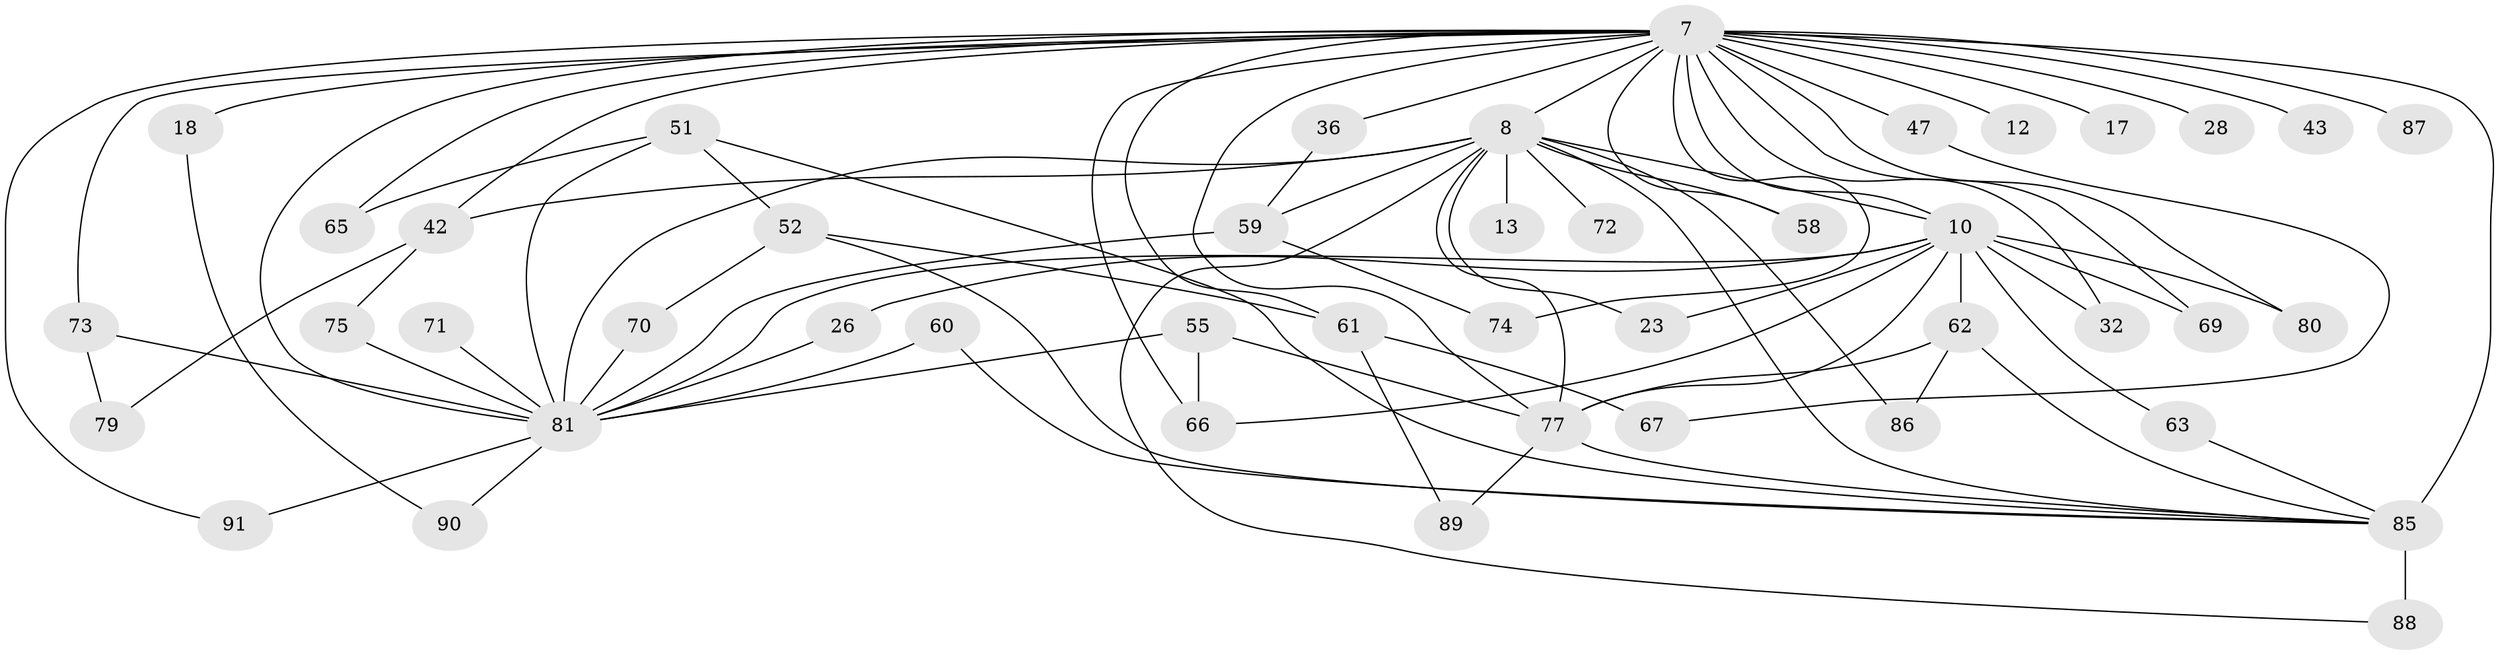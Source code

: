 // original degree distribution, {15: 0.02197802197802198, 16: 0.01098901098901099, 20: 0.01098901098901099, 26: 0.01098901098901099, 19: 0.01098901098901099, 10: 0.01098901098901099, 27: 0.01098901098901099, 18: 0.01098901098901099, 17: 0.01098901098901099, 6: 0.04395604395604396, 2: 0.45054945054945056, 5: 0.03296703296703297, 3: 0.24175824175824176, 4: 0.12087912087912088}
// Generated by graph-tools (version 1.1) at 2025/44/03/09/25 04:44:11]
// undirected, 45 vertices, 82 edges
graph export_dot {
graph [start="1"]
  node [color=gray90,style=filled];
  7 [super="+4+3"];
  8 [super="+5"];
  10 [super="+1+6"];
  12;
  13;
  17;
  18;
  23;
  26;
  28 [super="+19"];
  32;
  36;
  42 [super="+14+20+33"];
  43;
  47;
  51;
  52;
  55 [super="+41"];
  58;
  59 [super="+24"];
  60;
  61;
  62;
  63;
  65;
  66 [super="+48"];
  67;
  69 [super="+68"];
  70;
  71;
  72;
  73 [super="+57+25"];
  74 [super="+64"];
  75;
  77 [super="+50+44+11+40"];
  79;
  80;
  81 [super="+53+54+31+46+9"];
  85 [super="+84+21+83+78"];
  86;
  87 [super="+38"];
  88 [super="+82"];
  89;
  90;
  91 [super="+30"];
  7 -- 8 [weight=6];
  7 -- 10 [weight=9];
  7 -- 12 [weight=2];
  7 -- 18 [weight=2];
  7 -- 32;
  7 -- 42 [weight=4];
  7 -- 43 [weight=2];
  7 -- 47 [weight=2];
  7 -- 69 [weight=2];
  7 -- 66;
  7 -- 80;
  7 -- 17 [weight=2];
  7 -- 85 [weight=10];
  7 -- 87 [weight=3];
  7 -- 36;
  7 -- 58;
  7 -- 61;
  7 -- 74;
  7 -- 73;
  7 -- 65;
  7 -- 28 [weight=3];
  7 -- 91;
  7 -- 77 [weight=3];
  7 -- 81 [weight=6];
  8 -- 10 [weight=6];
  8 -- 13 [weight=2];
  8 -- 58;
  8 -- 59 [weight=2];
  8 -- 72 [weight=2];
  8 -- 86;
  8 -- 88;
  8 -- 23;
  8 -- 42;
  8 -- 85 [weight=3];
  8 -- 77 [weight=2];
  8 -- 81 [weight=6];
  10 -- 23;
  10 -- 32;
  10 -- 63;
  10 -- 80;
  10 -- 26;
  10 -- 62;
  10 -- 69;
  10 -- 66;
  10 -- 77 [weight=2];
  10 -- 81 [weight=8];
  18 -- 90;
  26 -- 81;
  36 -- 59;
  42 -- 79;
  42 -- 75;
  47 -- 67;
  51 -- 52;
  51 -- 65;
  51 -- 81;
  51 -- 85;
  52 -- 61;
  52 -- 70;
  52 -- 85;
  55 -- 81 [weight=3];
  55 -- 66;
  55 -- 77;
  59 -- 74 [weight=2];
  59 -- 81;
  60 -- 81;
  60 -- 85;
  61 -- 67;
  61 -- 89;
  62 -- 86;
  62 -- 85;
  62 -- 77;
  63 -- 85;
  70 -- 81;
  71 -- 81 [weight=2];
  73 -- 79;
  73 -- 81 [weight=3];
  75 -- 81;
  77 -- 89;
  77 -- 85;
  81 -- 91;
  81 -- 90;
  85 -- 88 [weight=2];
}
